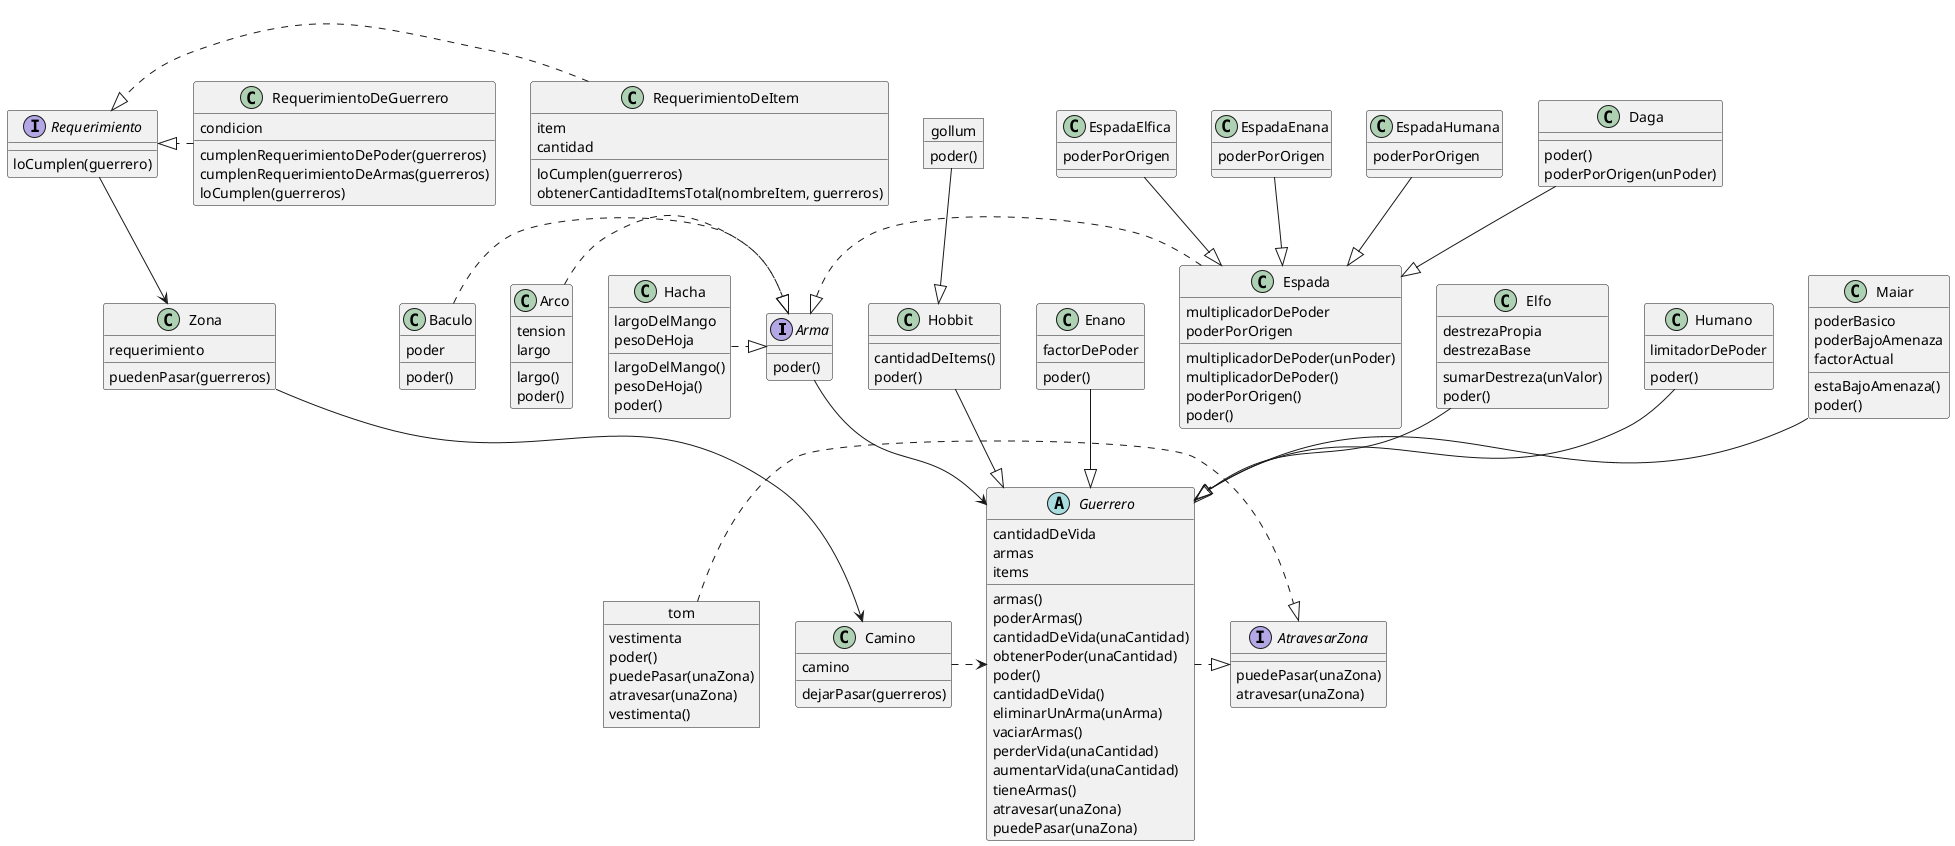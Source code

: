 @startuml latierraMedia

Interface Arma {
  poder()
}

class Baculo{
  poder 
  poder()
}

class Espada {
    multiplicadorDePoder
    poderPorOrigen

    multiplicadorDePoder(unPoder) 
    multiplicadorDePoder()
    poderPorOrigen()
    poder()
}

class EspadaElfica {
    poderPorOrigen
}
  
class EspadaEnana {
    poderPorOrigen
}

class EspadaHumana {
    poderPorOrigen
}

class Daga {
    poder() 
    poderPorOrigen(unPoder) 
}

class Arco {
  tension  
  largo 
  
  largo() 
  poder() 
}

class Hacha  {
  largoDelMango 
  pesoDeHoja 

  largoDelMango() 
  pesoDeHoja() 
  poder()
}

abstract class Guerrero{
    cantidadDeVida 
    armas 
    items 
    armas() 
    poderArmas()
    cantidadDeVida(unaCantidad)
    obtenerPoder(unaCantidad)
    poder()
    cantidadDeVida()
    eliminarUnArma(unArma)
    vaciarArmas()
    perderVida(unaCantidad)
    aumentarVida(unaCantidad)
    tieneArmas()
    atravesar(unaZona)
    puedePasar(unaZona)
}

class Hobbit  {
  cantidadDeItems() 
  poder() 
}

class Enano  {
    factorDePoder 
    poder() 
}

class Elfo  {
    destrezaPropia 
    destrezaBase 
    sumarDestreza(unValor) 
    poder() 
}

class Humano  {
    limitadorDePoder 
    poder() 
}

class Maiar {
  poderBasico
  poderBajoAmenaza
  factorActual
  
  estaBajoAmenaza() 
  poder() 
}

object gollum {
  poder() 
}

object tom{
    vestimenta 
    poder()
    puedePasar(unaZona) 
    atravesar(unaZona) 
    vestimenta() 
}

class RequerimientoDeItem{
    item
    cantidad

    loCumplen(guerreros)
    obtenerCantidadItemsTotal(nombreItem, guerreros)
}

class RequerimientoDeGuerrero{
    condicion

    cumplenRequerimientoDePoder(guerreros)
    cumplenRequerimientoDeArmas(guerreros)
    loCumplen(guerreros)
}

class Zona {
    requerimiento 

    puedenPasar(guerreros)
}


class Camino{
    camino 
 
    dejarPasar(guerreros)
}

Interface AtravesarZona {
    puedePasar(unaZona) 
    atravesar(unaZona) 
}


Interface Requerimiento {
    loCumplen(guerrero)
}

Baculo .|> Arma
Espada .|> Arma
EspadaElfica --|> Espada
EspadaEnana --|> Espada
EspadaHumana --|> Espada
Daga --|> Espada
Arco .|> Arma
Hacha .|> Arma

Hobbit --|> Guerrero
Enano --|> Guerrero
Elfo --|> Guerrero
Humano --|> Guerrero
Maiar --|> Guerrero
gollum --|> Hobbit

tom .|> AtravesarZona
Guerrero .|> AtravesarZona

RequerimientoDeGuerrero .|> Requerimiento
RequerimientoDeItem .|> Requerimiento
Requerimiento --> Zona
Zona --> Camino
Arma --> Guerrero

Camino .> Guerrero


@enduml